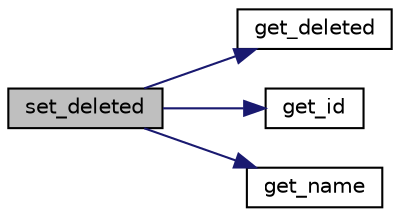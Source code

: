 digraph "set_deleted"
{
  edge [fontname="Helvetica",fontsize="10",labelfontname="Helvetica",labelfontsize="10"];
  node [fontname="Helvetica",fontsize="10",shape=record];
  rankdir="LR";
  Node40 [label="set_deleted",height=0.2,width=0.4,color="black", fillcolor="grey75", style="filled", fontcolor="black"];
  Node40 -> Node41 [color="midnightblue",fontsize="10",style="solid"];
  Node41 [label="get_deleted",height=0.2,width=0.4,color="black", fillcolor="white", style="filled",URL="$class_class_setor.html#ad6172a0f313f12f05c08efc37a9c3656",tooltip="Obter a informação se o setor já foi deletado Setor. "];
  Node40 -> Node42 [color="midnightblue",fontsize="10",style="solid"];
  Node42 [label="get_id",height=0.2,width=0.4,color="black", fillcolor="white", style="filled",URL="$class_class_setor.html#a8a94003b9d888b085c68d6eac44be175",tooltip="Obter o id do Setor. "];
  Node40 -> Node43 [color="midnightblue",fontsize="10",style="solid"];
  Node43 [label="get_name",height=0.2,width=0.4,color="black", fillcolor="white", style="filled",URL="$class_class_setor.html#a4f1149ccbd69d1ac4225b7bc2dd871bb",tooltip="Obter o Nome do Setor. "];
}
